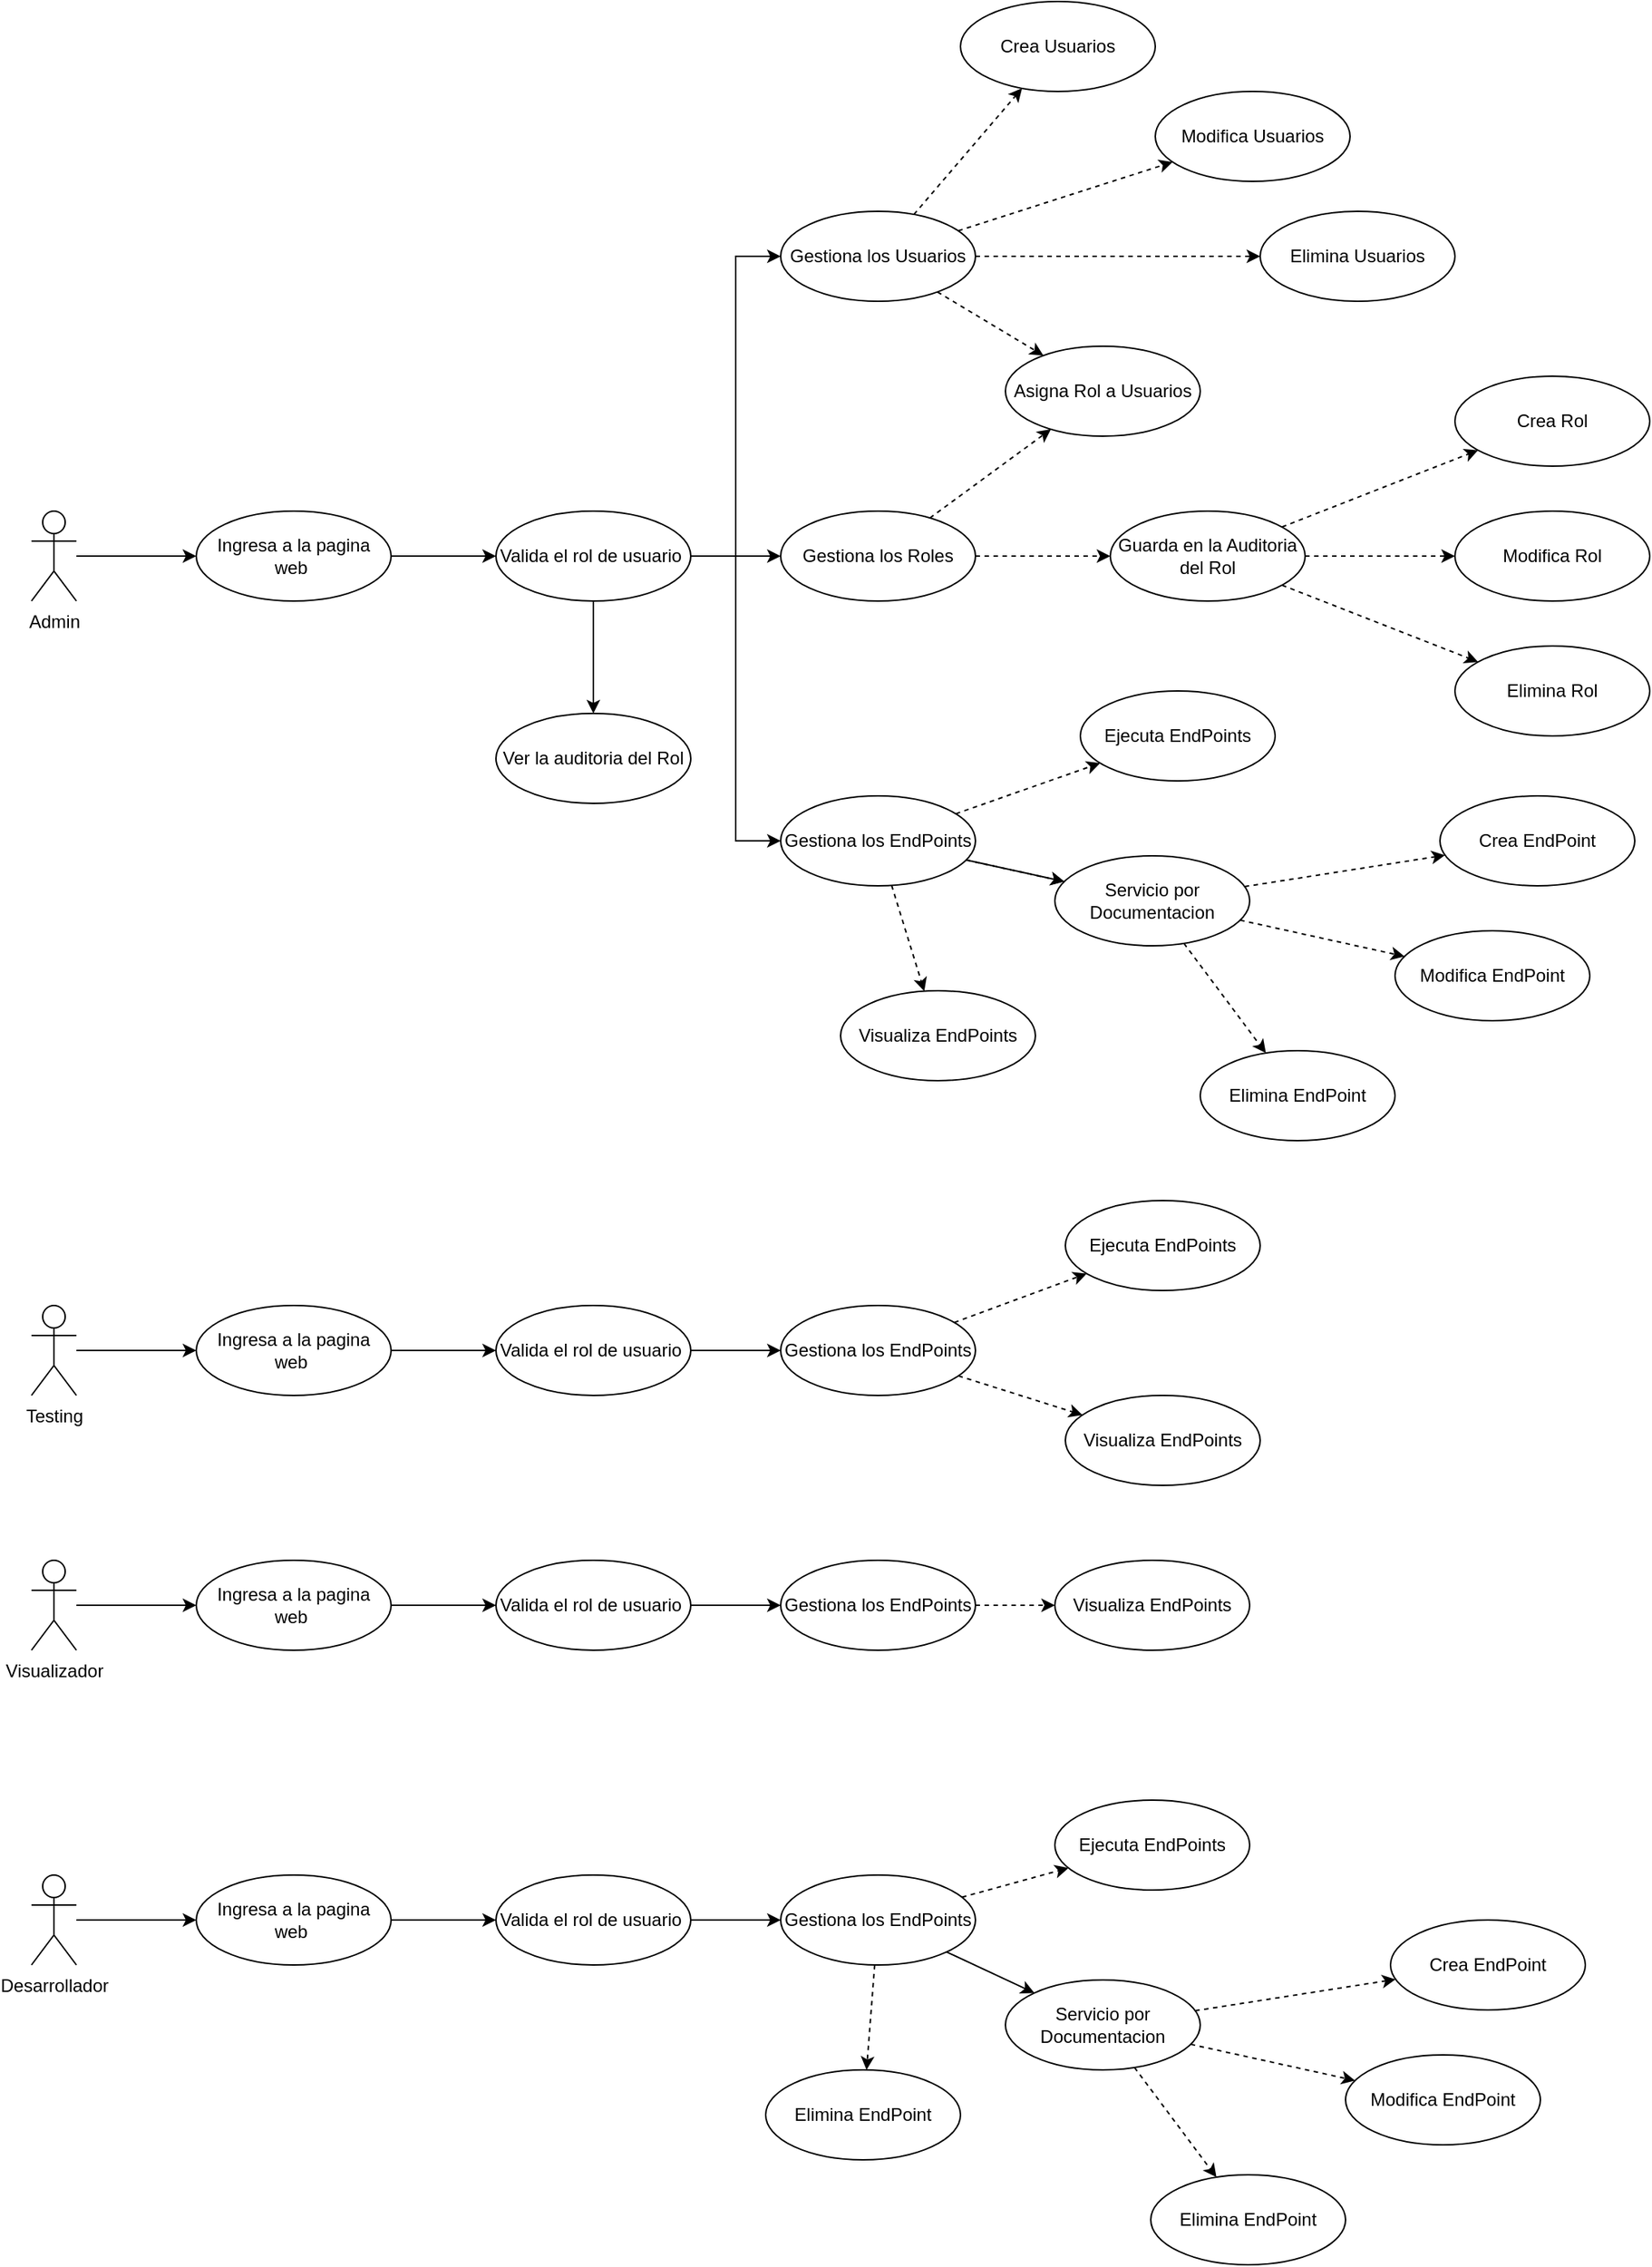 <mxfile version="26.0.15">
  <diagram name="Página-1" id="ga1xSG4Sy477kO9EODau">
    <mxGraphModel dx="1793" dy="2092" grid="1" gridSize="10" guides="1" tooltips="1" connect="1" arrows="1" fold="1" page="1" pageScale="1" pageWidth="827" pageHeight="1169" math="0" shadow="0">
      <root>
        <mxCell id="0" />
        <mxCell id="1" parent="0" />
        <mxCell id="bXsEZNnWJ2IALYhb5qOZ-2" style="edgeStyle=orthogonalEdgeStyle;rounded=0;orthogonalLoop=1;jettySize=auto;html=1;" parent="1" source="c9g9zS15CnHEYsvZWxV9-1" target="bXsEZNnWJ2IALYhb5qOZ-1" edge="1">
          <mxGeometry relative="1" as="geometry" />
        </mxCell>
        <mxCell id="c9g9zS15CnHEYsvZWxV9-1" value="Admin" style="shape=umlActor;verticalLabelPosition=bottom;verticalAlign=top;html=1;outlineConnect=0;" parent="1" vertex="1">
          <mxGeometry x="90" y="60" width="30" height="60" as="geometry" />
        </mxCell>
        <mxCell id="bXsEZNnWJ2IALYhb5qOZ-53" style="edgeStyle=orthogonalEdgeStyle;rounded=0;orthogonalLoop=1;jettySize=auto;html=1;" parent="1" source="c9g9zS15CnHEYsvZWxV9-2" target="bXsEZNnWJ2IALYhb5qOZ-49" edge="1">
          <mxGeometry relative="1" as="geometry" />
        </mxCell>
        <mxCell id="c9g9zS15CnHEYsvZWxV9-2" value="Testing" style="shape=umlActor;verticalLabelPosition=bottom;verticalAlign=top;html=1;outlineConnect=0;" parent="1" vertex="1">
          <mxGeometry x="90" y="590" width="30" height="60" as="geometry" />
        </mxCell>
        <mxCell id="bXsEZNnWJ2IALYhb5qOZ-173" style="edgeStyle=orthogonalEdgeStyle;rounded=0;orthogonalLoop=1;jettySize=auto;html=1;" parent="1" source="c9g9zS15CnHEYsvZWxV9-3" target="bXsEZNnWJ2IALYhb5qOZ-165" edge="1">
          <mxGeometry relative="1" as="geometry" />
        </mxCell>
        <mxCell id="c9g9zS15CnHEYsvZWxV9-3" value="Desarrollador" style="shape=umlActor;verticalLabelPosition=bottom;verticalAlign=top;html=1;outlineConnect=0;" parent="1" vertex="1">
          <mxGeometry x="90" y="970" width="30" height="60" as="geometry" />
        </mxCell>
        <mxCell id="bXsEZNnWJ2IALYhb5qOZ-218" style="edgeStyle=orthogonalEdgeStyle;rounded=0;orthogonalLoop=1;jettySize=auto;html=1;" parent="1" source="c9g9zS15CnHEYsvZWxV9-4" target="bXsEZNnWJ2IALYhb5qOZ-211" edge="1">
          <mxGeometry relative="1" as="geometry" />
        </mxCell>
        <mxCell id="c9g9zS15CnHEYsvZWxV9-4" value="Visualizador" style="shape=umlActor;verticalLabelPosition=bottom;verticalAlign=top;html=1;outlineConnect=0;" parent="1" vertex="1">
          <mxGeometry x="90" y="760" width="30" height="60" as="geometry" />
        </mxCell>
        <mxCell id="bXsEZNnWJ2IALYhb5qOZ-4" value="" style="edgeStyle=orthogonalEdgeStyle;rounded=0;orthogonalLoop=1;jettySize=auto;html=1;" parent="1" source="bXsEZNnWJ2IALYhb5qOZ-1" target="bXsEZNnWJ2IALYhb5qOZ-3" edge="1">
          <mxGeometry relative="1" as="geometry" />
        </mxCell>
        <mxCell id="bXsEZNnWJ2IALYhb5qOZ-1" value="Ingresa a la pagina web&amp;nbsp;" style="ellipse;whiteSpace=wrap;html=1;" parent="1" vertex="1">
          <mxGeometry x="200" y="60" width="130" height="60" as="geometry" />
        </mxCell>
        <mxCell id="bXsEZNnWJ2IALYhb5qOZ-6" value="" style="edgeStyle=orthogonalEdgeStyle;rounded=0;orthogonalLoop=1;jettySize=auto;html=1;" parent="1" source="bXsEZNnWJ2IALYhb5qOZ-3" target="bXsEZNnWJ2IALYhb5qOZ-5" edge="1">
          <mxGeometry relative="1" as="geometry">
            <Array as="points">
              <mxPoint x="560" y="90" />
              <mxPoint x="560" y="-110" />
            </Array>
          </mxGeometry>
        </mxCell>
        <mxCell id="bXsEZNnWJ2IALYhb5qOZ-9" value="" style="edgeStyle=orthogonalEdgeStyle;rounded=0;orthogonalLoop=1;jettySize=auto;html=1;" parent="1" source="bXsEZNnWJ2IALYhb5qOZ-3" target="bXsEZNnWJ2IALYhb5qOZ-8" edge="1">
          <mxGeometry relative="1" as="geometry">
            <Array as="points">
              <mxPoint x="570" y="90" />
              <mxPoint x="570" y="90" />
            </Array>
          </mxGeometry>
        </mxCell>
        <mxCell id="bXsEZNnWJ2IALYhb5qOZ-13" value="" style="edgeStyle=orthogonalEdgeStyle;rounded=0;orthogonalLoop=1;jettySize=auto;html=1;" parent="1" source="bXsEZNnWJ2IALYhb5qOZ-3" target="bXsEZNnWJ2IALYhb5qOZ-12" edge="1">
          <mxGeometry relative="1" as="geometry">
            <Array as="points">
              <mxPoint x="560" y="90" />
              <mxPoint x="560" y="280" />
            </Array>
          </mxGeometry>
        </mxCell>
        <mxCell id="bXsEZNnWJ2IALYhb5qOZ-3" value="Valida el rol de usuario&amp;nbsp;" style="ellipse;whiteSpace=wrap;html=1;" parent="1" vertex="1">
          <mxGeometry x="400" y="60" width="130" height="60" as="geometry" />
        </mxCell>
        <mxCell id="bXsEZNnWJ2IALYhb5qOZ-15" value="" style="rounded=0;orthogonalLoop=1;jettySize=auto;html=1;dashed=1;endArrow=classic;startFill=0;strokeColor=default;endFill=1;" parent="1" source="bXsEZNnWJ2IALYhb5qOZ-5" target="bXsEZNnWJ2IALYhb5qOZ-14" edge="1">
          <mxGeometry relative="1" as="geometry" />
        </mxCell>
        <mxCell id="bXsEZNnWJ2IALYhb5qOZ-18" style="rounded=0;orthogonalLoop=1;jettySize=auto;html=1;dashed=1;endArrow=classic;startFill=0;endFill=1;" parent="1" source="bXsEZNnWJ2IALYhb5qOZ-5" target="bXsEZNnWJ2IALYhb5qOZ-17" edge="1">
          <mxGeometry relative="1" as="geometry" />
        </mxCell>
        <mxCell id="bXsEZNnWJ2IALYhb5qOZ-19" style="rounded=0;orthogonalLoop=1;jettySize=auto;html=1;endArrow=classic;endFill=1;dashed=1;" parent="1" source="bXsEZNnWJ2IALYhb5qOZ-5" target="bXsEZNnWJ2IALYhb5qOZ-16" edge="1">
          <mxGeometry relative="1" as="geometry" />
        </mxCell>
        <mxCell id="bXsEZNnWJ2IALYhb5qOZ-21" style="rounded=0;orthogonalLoop=1;jettySize=auto;html=1;dashed=1;" parent="1" source="bXsEZNnWJ2IALYhb5qOZ-5" target="bXsEZNnWJ2IALYhb5qOZ-20" edge="1">
          <mxGeometry relative="1" as="geometry" />
        </mxCell>
        <mxCell id="bXsEZNnWJ2IALYhb5qOZ-5" value="Gestiona los Usuarios" style="ellipse;whiteSpace=wrap;html=1;" parent="1" vertex="1">
          <mxGeometry x="590" y="-140" width="130" height="60" as="geometry" />
        </mxCell>
        <mxCell id="bXsEZNnWJ2IALYhb5qOZ-22" style="rounded=0;orthogonalLoop=1;jettySize=auto;html=1;dashed=1;" parent="1" source="bXsEZNnWJ2IALYhb5qOZ-8" target="bXsEZNnWJ2IALYhb5qOZ-20" edge="1">
          <mxGeometry relative="1" as="geometry" />
        </mxCell>
        <mxCell id="bXsEZNnWJ2IALYhb5qOZ-30" value="" style="rounded=0;orthogonalLoop=1;jettySize=auto;html=1;edgeStyle=orthogonalEdgeStyle;" parent="1" source="bXsEZNnWJ2IALYhb5qOZ-3" target="bXsEZNnWJ2IALYhb5qOZ-29" edge="1">
          <mxGeometry relative="1" as="geometry" />
        </mxCell>
        <mxCell id="bXsEZNnWJ2IALYhb5qOZ-8" value="Gestiona los Roles" style="ellipse;whiteSpace=wrap;html=1;" parent="1" vertex="1">
          <mxGeometry x="590" y="60" width="130" height="60" as="geometry" />
        </mxCell>
        <mxCell id="bXsEZNnWJ2IALYhb5qOZ-40" style="rounded=0;orthogonalLoop=1;jettySize=auto;html=1;dashed=1;" parent="1" source="IiZpDApU-kzKTcQiNBU1-2" target="bXsEZNnWJ2IALYhb5qOZ-23" edge="1">
          <mxGeometry relative="1" as="geometry" />
        </mxCell>
        <mxCell id="bXsEZNnWJ2IALYhb5qOZ-41" style="rounded=0;orthogonalLoop=1;jettySize=auto;html=1;dashed=1;" parent="1" source="IiZpDApU-kzKTcQiNBU1-2" target="bXsEZNnWJ2IALYhb5qOZ-25" edge="1">
          <mxGeometry relative="1" as="geometry" />
        </mxCell>
        <mxCell id="bXsEZNnWJ2IALYhb5qOZ-42" style="rounded=0;orthogonalLoop=1;jettySize=auto;html=1;dashed=1;" parent="1" source="IiZpDApU-kzKTcQiNBU1-2" target="bXsEZNnWJ2IALYhb5qOZ-24" edge="1">
          <mxGeometry relative="1" as="geometry" />
        </mxCell>
        <mxCell id="bXsEZNnWJ2IALYhb5qOZ-44" value="" style="rounded=0;orthogonalLoop=1;jettySize=auto;html=1;dashed=1;" parent="1" source="bXsEZNnWJ2IALYhb5qOZ-12" target="bXsEZNnWJ2IALYhb5qOZ-43" edge="1">
          <mxGeometry relative="1" as="geometry" />
        </mxCell>
        <mxCell id="bXsEZNnWJ2IALYhb5qOZ-47" value="" style="rounded=0;orthogonalLoop=1;jettySize=auto;html=1;dashed=1;" parent="1" source="bXsEZNnWJ2IALYhb5qOZ-12" target="bXsEZNnWJ2IALYhb5qOZ-46" edge="1">
          <mxGeometry relative="1" as="geometry" />
        </mxCell>
        <mxCell id="IiZpDApU-kzKTcQiNBU1-3" value="" style="rounded=0;orthogonalLoop=1;jettySize=auto;html=1;" edge="1" parent="1" source="bXsEZNnWJ2IALYhb5qOZ-12" target="IiZpDApU-kzKTcQiNBU1-2">
          <mxGeometry relative="1" as="geometry" />
        </mxCell>
        <mxCell id="bXsEZNnWJ2IALYhb5qOZ-12" value="Gestiona los EndPoints" style="ellipse;whiteSpace=wrap;html=1;" parent="1" vertex="1">
          <mxGeometry x="590" y="250" width="130" height="60" as="geometry" />
        </mxCell>
        <mxCell id="bXsEZNnWJ2IALYhb5qOZ-14" value="Crea Usuarios" style="ellipse;whiteSpace=wrap;html=1;" parent="1" vertex="1">
          <mxGeometry x="710" y="-280" width="130" height="60" as="geometry" />
        </mxCell>
        <mxCell id="bXsEZNnWJ2IALYhb5qOZ-16" value="Elimina Usuarios" style="ellipse;whiteSpace=wrap;html=1;" parent="1" vertex="1">
          <mxGeometry x="910" y="-140" width="130" height="60" as="geometry" />
        </mxCell>
        <mxCell id="bXsEZNnWJ2IALYhb5qOZ-17" value="Modifica Usuarios" style="ellipse;whiteSpace=wrap;html=1;" parent="1" vertex="1">
          <mxGeometry x="840" y="-220" width="130" height="60" as="geometry" />
        </mxCell>
        <mxCell id="bXsEZNnWJ2IALYhb5qOZ-20" value="Asigna Rol a Usuarios" style="ellipse;whiteSpace=wrap;html=1;" parent="1" vertex="1">
          <mxGeometry x="740" y="-50" width="130" height="60" as="geometry" />
        </mxCell>
        <mxCell id="bXsEZNnWJ2IALYhb5qOZ-23" value="Crea EndPoint" style="ellipse;whiteSpace=wrap;html=1;" parent="1" vertex="1">
          <mxGeometry x="1030" y="250" width="130" height="60" as="geometry" />
        </mxCell>
        <mxCell id="bXsEZNnWJ2IALYhb5qOZ-24" value="Elimina EndPoint" style="ellipse;whiteSpace=wrap;html=1;" parent="1" vertex="1">
          <mxGeometry x="870" y="420" width="130" height="60" as="geometry" />
        </mxCell>
        <mxCell id="bXsEZNnWJ2IALYhb5qOZ-25" value="Modifica EndPoint" style="ellipse;whiteSpace=wrap;html=1;" parent="1" vertex="1">
          <mxGeometry x="1000" y="340" width="130" height="60" as="geometry" />
        </mxCell>
        <mxCell id="bXsEZNnWJ2IALYhb5qOZ-26" value="Crea Rol" style="ellipse;whiteSpace=wrap;html=1;" parent="1" vertex="1">
          <mxGeometry x="1040" y="-30" width="130" height="60" as="geometry" />
        </mxCell>
        <mxCell id="bXsEZNnWJ2IALYhb5qOZ-27" value="Elimina Rol" style="ellipse;whiteSpace=wrap;html=1;" parent="1" vertex="1">
          <mxGeometry x="1040" y="150" width="130" height="60" as="geometry" />
        </mxCell>
        <mxCell id="bXsEZNnWJ2IALYhb5qOZ-28" value="Modifica Rol" style="ellipse;whiteSpace=wrap;html=1;" parent="1" vertex="1">
          <mxGeometry x="1040" y="60" width="130" height="60" as="geometry" />
        </mxCell>
        <mxCell id="bXsEZNnWJ2IALYhb5qOZ-29" value="Ver la auditoria del Rol" style="ellipse;whiteSpace=wrap;html=1;" parent="1" vertex="1">
          <mxGeometry x="400" y="195" width="130" height="60" as="geometry" />
        </mxCell>
        <mxCell id="bXsEZNnWJ2IALYhb5qOZ-36" value="" style="edgeStyle=orthogonalEdgeStyle;rounded=0;orthogonalLoop=1;jettySize=auto;html=1;dashed=1;" parent="1" source="bXsEZNnWJ2IALYhb5qOZ-8" target="bXsEZNnWJ2IALYhb5qOZ-34" edge="1">
          <mxGeometry relative="1" as="geometry">
            <mxPoint x="720" y="90" as="sourcePoint" />
            <mxPoint x="1090" y="90" as="targetPoint" />
            <Array as="points">
              <mxPoint x="780" y="90" />
              <mxPoint x="780" y="90" />
            </Array>
          </mxGeometry>
        </mxCell>
        <mxCell id="bXsEZNnWJ2IALYhb5qOZ-37" style="rounded=0;orthogonalLoop=1;jettySize=auto;html=1;dashed=1;" parent="1" source="bXsEZNnWJ2IALYhb5qOZ-34" target="bXsEZNnWJ2IALYhb5qOZ-26" edge="1">
          <mxGeometry relative="1" as="geometry" />
        </mxCell>
        <mxCell id="bXsEZNnWJ2IALYhb5qOZ-38" style="edgeStyle=orthogonalEdgeStyle;rounded=0;orthogonalLoop=1;jettySize=auto;html=1;dashed=1;" parent="1" source="bXsEZNnWJ2IALYhb5qOZ-34" target="bXsEZNnWJ2IALYhb5qOZ-28" edge="1">
          <mxGeometry relative="1" as="geometry" />
        </mxCell>
        <mxCell id="bXsEZNnWJ2IALYhb5qOZ-39" style="rounded=0;orthogonalLoop=1;jettySize=auto;html=1;dashed=1;" parent="1" source="bXsEZNnWJ2IALYhb5qOZ-34" target="bXsEZNnWJ2IALYhb5qOZ-27" edge="1">
          <mxGeometry relative="1" as="geometry" />
        </mxCell>
        <mxCell id="bXsEZNnWJ2IALYhb5qOZ-34" value="Guarda en la Auditoria del Rol" style="ellipse;whiteSpace=wrap;html=1;" parent="1" vertex="1">
          <mxGeometry x="810" y="60" width="130" height="60" as="geometry" />
        </mxCell>
        <mxCell id="bXsEZNnWJ2IALYhb5qOZ-43" value="Visualiza EndPoints" style="ellipse;whiteSpace=wrap;html=1;" parent="1" vertex="1">
          <mxGeometry x="630" y="380" width="130" height="60" as="geometry" />
        </mxCell>
        <mxCell id="bXsEZNnWJ2IALYhb5qOZ-46" value="Ejecuta EndPoints" style="ellipse;whiteSpace=wrap;html=1;" parent="1" vertex="1">
          <mxGeometry x="790" y="180" width="130" height="60" as="geometry" />
        </mxCell>
        <mxCell id="bXsEZNnWJ2IALYhb5qOZ-48" value="" style="edgeStyle=orthogonalEdgeStyle;rounded=0;orthogonalLoop=1;jettySize=auto;html=1;" parent="1" source="bXsEZNnWJ2IALYhb5qOZ-49" target="bXsEZNnWJ2IALYhb5qOZ-50" edge="1">
          <mxGeometry relative="1" as="geometry" />
        </mxCell>
        <mxCell id="bXsEZNnWJ2IALYhb5qOZ-49" value="Ingresa a la pagina web&amp;nbsp;" style="ellipse;whiteSpace=wrap;html=1;" parent="1" vertex="1">
          <mxGeometry x="200" y="590" width="130" height="60" as="geometry" />
        </mxCell>
        <mxCell id="bXsEZNnWJ2IALYhb5qOZ-109" style="edgeStyle=orthogonalEdgeStyle;rounded=0;orthogonalLoop=1;jettySize=auto;html=1;" parent="1" source="bXsEZNnWJ2IALYhb5qOZ-50" target="bXsEZNnWJ2IALYhb5qOZ-103" edge="1">
          <mxGeometry relative="1" as="geometry" />
        </mxCell>
        <mxCell id="bXsEZNnWJ2IALYhb5qOZ-50" value="Valida el rol de usuario&amp;nbsp;" style="ellipse;whiteSpace=wrap;html=1;" parent="1" vertex="1">
          <mxGeometry x="400" y="590" width="130" height="60" as="geometry" />
        </mxCell>
        <mxCell id="bXsEZNnWJ2IALYhb5qOZ-101" value="" style="rounded=0;orthogonalLoop=1;jettySize=auto;html=1;dashed=1;" parent="1" source="bXsEZNnWJ2IALYhb5qOZ-103" target="bXsEZNnWJ2IALYhb5qOZ-107" edge="1">
          <mxGeometry relative="1" as="geometry" />
        </mxCell>
        <mxCell id="bXsEZNnWJ2IALYhb5qOZ-102" value="" style="rounded=0;orthogonalLoop=1;jettySize=auto;html=1;dashed=1;" parent="1" source="bXsEZNnWJ2IALYhb5qOZ-103" target="bXsEZNnWJ2IALYhb5qOZ-108" edge="1">
          <mxGeometry relative="1" as="geometry" />
        </mxCell>
        <mxCell id="bXsEZNnWJ2IALYhb5qOZ-103" value="Gestiona los EndPoints" style="ellipse;whiteSpace=wrap;html=1;" parent="1" vertex="1">
          <mxGeometry x="590" y="590" width="130" height="60" as="geometry" />
        </mxCell>
        <mxCell id="bXsEZNnWJ2IALYhb5qOZ-107" value="Visualiza EndPoints" style="ellipse;whiteSpace=wrap;html=1;" parent="1" vertex="1">
          <mxGeometry x="780" y="650" width="130" height="60" as="geometry" />
        </mxCell>
        <mxCell id="bXsEZNnWJ2IALYhb5qOZ-108" value="Ejecuta EndPoints" style="ellipse;whiteSpace=wrap;html=1;" parent="1" vertex="1">
          <mxGeometry x="780" y="520" width="130" height="60" as="geometry" />
        </mxCell>
        <mxCell id="bXsEZNnWJ2IALYhb5qOZ-164" value="" style="edgeStyle=orthogonalEdgeStyle;rounded=0;orthogonalLoop=1;jettySize=auto;html=1;" parent="1" source="bXsEZNnWJ2IALYhb5qOZ-165" target="bXsEZNnWJ2IALYhb5qOZ-167" edge="1">
          <mxGeometry relative="1" as="geometry" />
        </mxCell>
        <mxCell id="bXsEZNnWJ2IALYhb5qOZ-165" value="Ingresa a la pagina web&amp;nbsp;" style="ellipse;whiteSpace=wrap;html=1;" parent="1" vertex="1">
          <mxGeometry x="200" y="970" width="130" height="60" as="geometry" />
        </mxCell>
        <mxCell id="bXsEZNnWJ2IALYhb5qOZ-166" style="edgeStyle=orthogonalEdgeStyle;rounded=0;orthogonalLoop=1;jettySize=auto;html=1;" parent="1" source="bXsEZNnWJ2IALYhb5qOZ-167" target="bXsEZNnWJ2IALYhb5qOZ-170" edge="1">
          <mxGeometry relative="1" as="geometry" />
        </mxCell>
        <mxCell id="bXsEZNnWJ2IALYhb5qOZ-167" value="Valida el rol de usuario&amp;nbsp;" style="ellipse;whiteSpace=wrap;html=1;" parent="1" vertex="1">
          <mxGeometry x="400" y="970" width="130" height="60" as="geometry" />
        </mxCell>
        <mxCell id="bXsEZNnWJ2IALYhb5qOZ-169" value="" style="rounded=0;orthogonalLoop=1;jettySize=auto;html=1;dashed=1;" parent="1" source="bXsEZNnWJ2IALYhb5qOZ-170" target="bXsEZNnWJ2IALYhb5qOZ-172" edge="1">
          <mxGeometry relative="1" as="geometry" />
        </mxCell>
        <mxCell id="bXsEZNnWJ2IALYhb5qOZ-189" style="rounded=0;orthogonalLoop=1;jettySize=auto;html=1;dashed=1;" parent="1" source="bXsEZNnWJ2IALYhb5qOZ-170" target="bXsEZNnWJ2IALYhb5qOZ-185" edge="1">
          <mxGeometry relative="1" as="geometry" />
        </mxCell>
        <mxCell id="IiZpDApU-kzKTcQiNBU1-19" style="rounded=0;orthogonalLoop=1;jettySize=auto;html=1;" edge="1" parent="1" source="bXsEZNnWJ2IALYhb5qOZ-170" target="IiZpDApU-kzKTcQiNBU1-18">
          <mxGeometry relative="1" as="geometry" />
        </mxCell>
        <mxCell id="bXsEZNnWJ2IALYhb5qOZ-170" value="Gestiona los EndPoints" style="ellipse;whiteSpace=wrap;html=1;" parent="1" vertex="1">
          <mxGeometry x="590" y="970" width="130" height="60" as="geometry" />
        </mxCell>
        <mxCell id="bXsEZNnWJ2IALYhb5qOZ-172" value="Ejecuta EndPoints" style="ellipse;whiteSpace=wrap;html=1;" parent="1" vertex="1">
          <mxGeometry x="773" y="920" width="130" height="60" as="geometry" />
        </mxCell>
        <mxCell id="bXsEZNnWJ2IALYhb5qOZ-185" value="Elimina EndPoint" style="ellipse;whiteSpace=wrap;html=1;" parent="1" vertex="1">
          <mxGeometry x="580" y="1100" width="130" height="60" as="geometry" />
        </mxCell>
        <mxCell id="bXsEZNnWJ2IALYhb5qOZ-210" value="" style="edgeStyle=orthogonalEdgeStyle;rounded=0;orthogonalLoop=1;jettySize=auto;html=1;" parent="1" source="bXsEZNnWJ2IALYhb5qOZ-211" target="bXsEZNnWJ2IALYhb5qOZ-213" edge="1">
          <mxGeometry relative="1" as="geometry" />
        </mxCell>
        <mxCell id="bXsEZNnWJ2IALYhb5qOZ-211" value="Ingresa a la pagina web&amp;nbsp;" style="ellipse;whiteSpace=wrap;html=1;" parent="1" vertex="1">
          <mxGeometry x="200" y="760" width="130" height="60" as="geometry" />
        </mxCell>
        <mxCell id="bXsEZNnWJ2IALYhb5qOZ-212" style="edgeStyle=orthogonalEdgeStyle;rounded=0;orthogonalLoop=1;jettySize=auto;html=1;" parent="1" source="bXsEZNnWJ2IALYhb5qOZ-213" target="bXsEZNnWJ2IALYhb5qOZ-216" edge="1">
          <mxGeometry relative="1" as="geometry" />
        </mxCell>
        <mxCell id="bXsEZNnWJ2IALYhb5qOZ-213" value="Valida el rol de usuario&amp;nbsp;" style="ellipse;whiteSpace=wrap;html=1;" parent="1" vertex="1">
          <mxGeometry x="400" y="760" width="130" height="60" as="geometry" />
        </mxCell>
        <mxCell id="bXsEZNnWJ2IALYhb5qOZ-214" value="" style="rounded=0;orthogonalLoop=1;jettySize=auto;html=1;dashed=1;" parent="1" source="bXsEZNnWJ2IALYhb5qOZ-216" target="bXsEZNnWJ2IALYhb5qOZ-217" edge="1">
          <mxGeometry relative="1" as="geometry" />
        </mxCell>
        <mxCell id="bXsEZNnWJ2IALYhb5qOZ-216" value="Gestiona los EndPoints" style="ellipse;whiteSpace=wrap;html=1;" parent="1" vertex="1">
          <mxGeometry x="590" y="760" width="130" height="60" as="geometry" />
        </mxCell>
        <mxCell id="bXsEZNnWJ2IALYhb5qOZ-217" value="Visualiza EndPoints" style="ellipse;whiteSpace=wrap;html=1;" parent="1" vertex="1">
          <mxGeometry x="773" y="760" width="130" height="60" as="geometry" />
        </mxCell>
        <mxCell id="IiZpDApU-kzKTcQiNBU1-4" value="" style="rounded=0;orthogonalLoop=1;jettySize=auto;html=1;dashed=1;" edge="1" parent="1" source="bXsEZNnWJ2IALYhb5qOZ-12" target="IiZpDApU-kzKTcQiNBU1-2">
          <mxGeometry relative="1" as="geometry">
            <mxPoint x="715" y="292" as="sourcePoint" />
            <mxPoint x="1045" y="358" as="targetPoint" />
          </mxGeometry>
        </mxCell>
        <mxCell id="IiZpDApU-kzKTcQiNBU1-2" value="Servicio por Documentacion" style="ellipse;whiteSpace=wrap;html=1;" vertex="1" parent="1">
          <mxGeometry x="773" y="290" width="130" height="60" as="geometry" />
        </mxCell>
        <mxCell id="IiZpDApU-kzKTcQiNBU1-5" style="rounded=0;orthogonalLoop=1;jettySize=auto;html=1;dashed=1;" edge="1" parent="1" target="IiZpDApU-kzKTcQiNBU1-8">
          <mxGeometry relative="1" as="geometry">
            <mxPoint x="909.664" y="320.513" as="sourcePoint" />
          </mxGeometry>
        </mxCell>
        <mxCell id="IiZpDApU-kzKTcQiNBU1-6" style="rounded=0;orthogonalLoop=1;jettySize=auto;html=1;dashed=1;" edge="1" parent="1" target="IiZpDApU-kzKTcQiNBU1-10">
          <mxGeometry relative="1" as="geometry">
            <mxPoint x="906.851" y="342.736" as="sourcePoint" />
          </mxGeometry>
        </mxCell>
        <mxCell id="IiZpDApU-kzKTcQiNBU1-7" style="rounded=0;orthogonalLoop=1;jettySize=auto;html=1;dashed=1;" edge="1" parent="1" source="IiZpDApU-kzKTcQiNBU1-11">
          <mxGeometry relative="1" as="geometry">
            <mxPoint x="923.982" y="431.612" as="targetPoint" />
          </mxGeometry>
        </mxCell>
        <mxCell id="IiZpDApU-kzKTcQiNBU1-12" style="rounded=0;orthogonalLoop=1;jettySize=auto;html=1;dashed=1;" edge="1" parent="1" source="IiZpDApU-kzKTcQiNBU1-18" target="IiZpDApU-kzKTcQiNBU1-15">
          <mxGeometry relative="1" as="geometry" />
        </mxCell>
        <mxCell id="IiZpDApU-kzKTcQiNBU1-13" style="rounded=0;orthogonalLoop=1;jettySize=auto;html=1;dashed=1;" edge="1" parent="1" source="IiZpDApU-kzKTcQiNBU1-18" target="IiZpDApU-kzKTcQiNBU1-17">
          <mxGeometry relative="1" as="geometry" />
        </mxCell>
        <mxCell id="IiZpDApU-kzKTcQiNBU1-14" style="rounded=0;orthogonalLoop=1;jettySize=auto;html=1;dashed=1;" edge="1" parent="1" source="IiZpDApU-kzKTcQiNBU1-18" target="IiZpDApU-kzKTcQiNBU1-16">
          <mxGeometry relative="1" as="geometry" />
        </mxCell>
        <mxCell id="IiZpDApU-kzKTcQiNBU1-15" value="Crea EndPoint" style="ellipse;whiteSpace=wrap;html=1;" vertex="1" parent="1">
          <mxGeometry x="997" y="1000" width="130" height="60" as="geometry" />
        </mxCell>
        <mxCell id="IiZpDApU-kzKTcQiNBU1-16" value="Elimina EndPoint" style="ellipse;whiteSpace=wrap;html=1;" vertex="1" parent="1">
          <mxGeometry x="837" y="1170" width="130" height="60" as="geometry" />
        </mxCell>
        <mxCell id="IiZpDApU-kzKTcQiNBU1-17" value="Modifica EndPoint" style="ellipse;whiteSpace=wrap;html=1;" vertex="1" parent="1">
          <mxGeometry x="967" y="1090" width="130" height="60" as="geometry" />
        </mxCell>
        <mxCell id="IiZpDApU-kzKTcQiNBU1-18" value="Servicio por Documentacion" style="ellipse;whiteSpace=wrap;html=1;" vertex="1" parent="1">
          <mxGeometry x="740" y="1040" width="130" height="60" as="geometry" />
        </mxCell>
      </root>
    </mxGraphModel>
  </diagram>
</mxfile>
